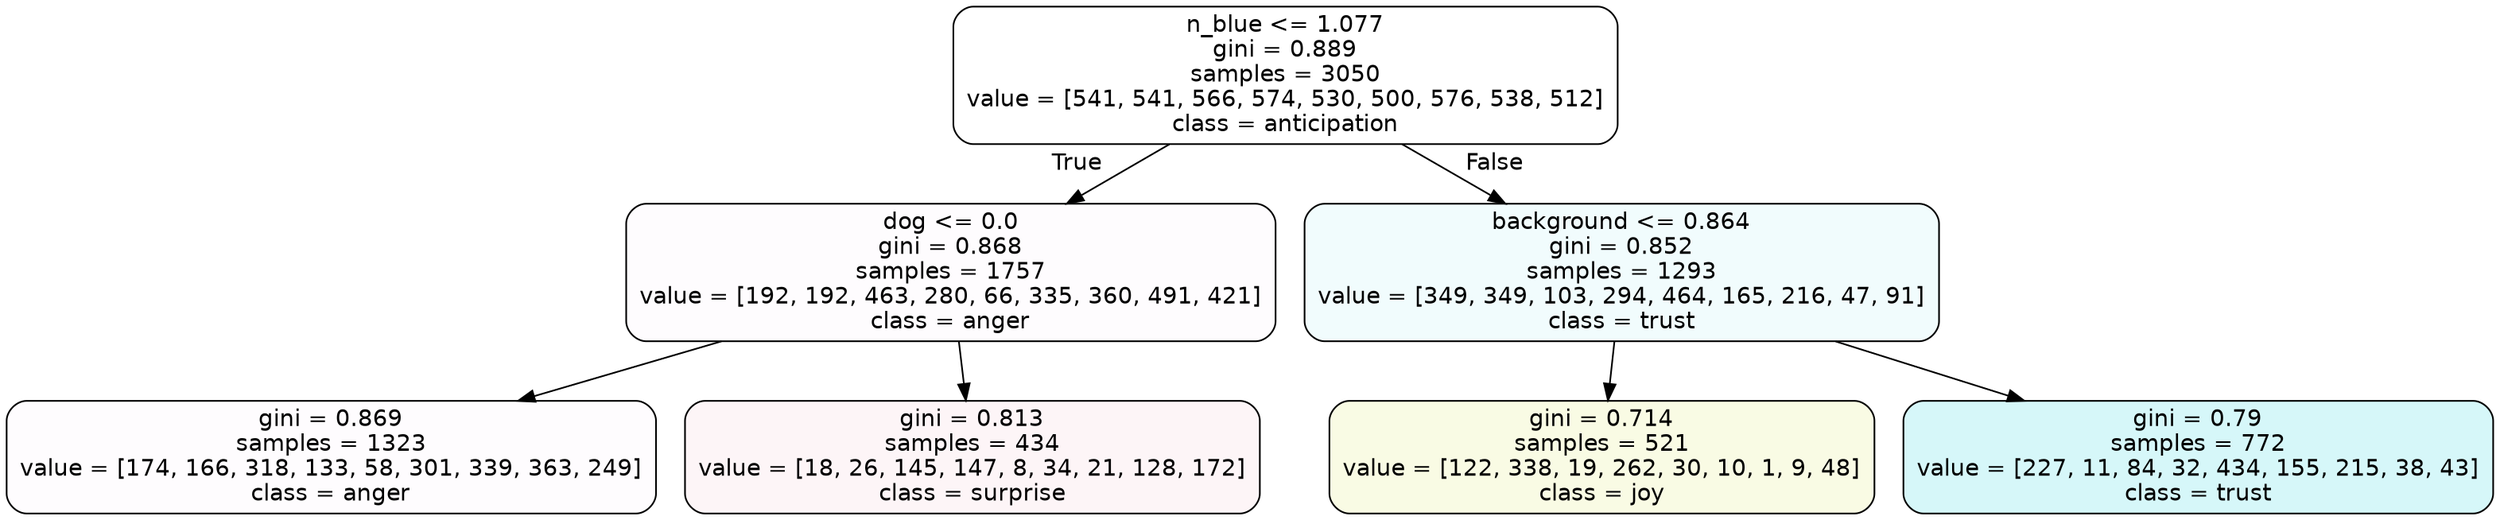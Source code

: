 digraph Tree {
node [shape=box, style="filled, rounded", color="black", fontname=helvetica] ;
edge [fontname=helvetica] ;
0 [label="n_blue <= 1.077\ngini = 0.889\nsamples = 3050\nvalue = [541, 541, 566, 574, 530, 500, 576, 538, 512]\nclass = anticipation", fillcolor="#8139e500"] ;
1 [label="dog <= 0.0\ngini = 0.868\nsamples = 1757\nvalue = [192, 192, 463, 280, 66, 335, 360, 491, 421]\nclass = anger", fillcolor="#e539d703"] ;
0 -> 1 [labeldistance=2.5, labelangle=45, headlabel="True"] ;
2 [label="gini = 0.869\nsamples = 1323\nvalue = [174, 166, 318, 133, 58, 301, 339, 363, 249]\nclass = anger", fillcolor="#e539d703"] ;
1 -> 2 ;
3 [label="gini = 0.813\nsamples = 434\nvalue = [18, 26, 145, 147, 8, 34, 21, 128, 172]\nclass = surprise", fillcolor="#e539640c"] ;
1 -> 3 ;
4 [label="background <= 0.864\ngini = 0.852\nsamples = 1293\nvalue = [349, 349, 103, 294, 464, 165, 216, 47, 91]\nclass = trust", fillcolor="#39d7e511"] ;
0 -> 4 [labeldistance=2.5, labelangle=-45, headlabel="False"] ;
5 [label="gini = 0.714\nsamples = 521\nvalue = [122, 338, 19, 262, 30, 10, 1, 9, 48]\nclass = joy", fillcolor="#d7e53922"] ;
4 -> 5 ;
6 [label="gini = 0.79\nsamples = 772\nvalue = [227, 11, 84, 32, 434, 155, 215, 38, 43]\nclass = trust", fillcolor="#39d7e534"] ;
4 -> 6 ;
}